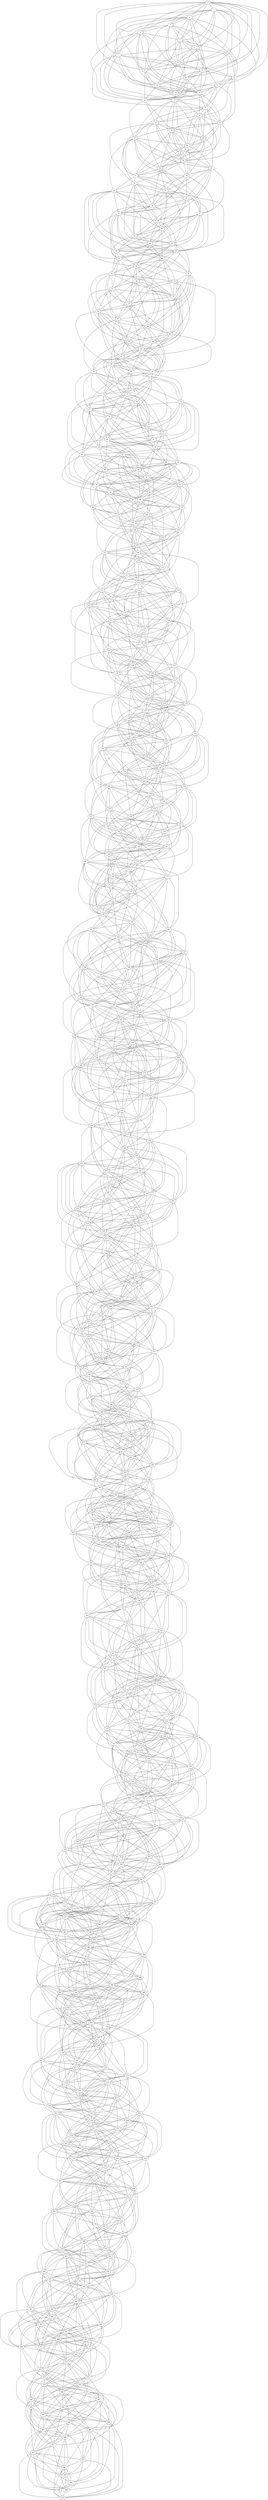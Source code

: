 strict graph G {
0;
1;
2;
3;
4;
5;
6;
7;
8;
9;
10;
11;
12;
13;
14;
15;
16;
17;
18;
19;
20;
21;
22;
23;
24;
25;
26;
27;
28;
29;
30;
31;
32;
33;
34;
35;
36;
37;
38;
39;
40;
41;
42;
43;
44;
45;
46;
47;
48;
49;
50;
51;
52;
53;
54;
55;
56;
57;
58;
59;
60;
61;
62;
63;
64;
65;
66;
67;
68;
69;
70;
71;
72;
73;
74;
75;
76;
77;
78;
79;
80;
81;
82;
83;
84;
85;
86;
87;
88;
89;
90;
91;
92;
93;
94;
95;
96;
97;
98;
99;
100;
101;
102;
103;
104;
105;
106;
107;
108;
109;
110;
111;
112;
113;
114;
115;
116;
117;
118;
119;
120;
121;
122;
123;
124;
125;
126;
127;
128;
129;
130;
131;
132;
133;
134;
135;
136;
137;
138;
139;
140;
141;
142;
143;
144;
145;
146;
147;
148;
149;
150;
151;
152;
153;
154;
155;
156;
157;
158;
159;
160;
161;
162;
163;
164;
165;
166;
167;
168;
169;
170;
171;
172;
173;
174;
175;
176;
177;
178;
179;
180;
181;
182;
183;
184;
185;
186;
187;
188;
189;
190;
191;
192;
193;
194;
195;
196;
197;
198;
199;
200;
201;
202;
203;
204;
205;
206;
207;
208;
209;
210;
211;
212;
213;
214;
215;
216;
217;
218;
219;
220;
221;
222;
223;
224;
225;
226;
227;
228;
229;
230;
231;
232;
233;
234;
235;
236;
237;
238;
239;
240;
241;
242;
243;
244;
245;
246;
247;
248;
249;
250;
251;
252;
253;
254;
255;
256;
257;
258;
259;
260;
261;
262;
263;
264;
265;
266;
267;
268;
269;
270;
271;
272;
273;
274;
275;
276;
277;
278;
279;
280;
281;
282;
283;
284;
285;
286;
287;
288;
289;
290;
291;
292;
293;
294;
295;
296;
297;
298;
299;
300;
301;
302;
303;
304;
305;
306;
307;
308;
309;
310;
311;
312;
313;
314;
315;
316;
317;
318;
319;
320;
321;
322;
323;
324;
325;
326;
327;
328;
329;
330;
331;
332;
333;
334;
335;
336;
337;
338;
339;
340;
341;
342;
343;
344;
345;
346;
347;
348;
349;
350;
351;
352;
353;
354;
355;
356;
357;
358;
359;
360;
361;
362;
363;
364;
365;
366;
367;
368;
369;
370;
371;
372;
373;
374;
375;
376;
377;
378;
379;
380;
381;
382;
383;
384;
385;
386;
387;
388;
389;
390;
391;
392;
393;
394;
395;
396;
397;
398;
399;
400;
401;
402;
403;
404;
405;
406;
407;
408;
409;
410;
411;
412;
413;
414;
415;
416;
417;
418;
419;
420;
421;
422;
423;
424;
425;
426;
427;
428;
429;
430;
431;
432;
433;
434;
435;
436;
437;
438;
439;
440;
441;
442;
443;
444;
445;
446;
447;
448;
449;
450;
451;
452;
453;
454;
455;
456;
457;
458;
459;
460;
461;
462;
463;
464;
465;
466;
467;
468;
469;
470;
471;
472;
473;
474;
475;
476;
477;
478;
479;
480;
481;
482;
483;
484;
485;
486;
487;
488;
489;
490;
491;
492;
493;
494;
495;
496;
497;
498;
499;
431 -- 437;
233 -- 238;
187 -- 189;
56 -- 61;
108 -- 110;
136 -- 143;
80 -- 81;
22 -- 28;
162 -- 172;
351 -- 357;
88 -- 92;
273 -- 277;
459 -- 462;
445 -- 447;
319 -- 322;
59 -- 60;
202 -- 203;
262 -- 268;
64 -- 69;
306 -- 310;
20 -- 26;
86 -- 90;
224 -- 226;
84 -- 89;
360 -- 366;
294 -- 299;
176 -- 177;
190 -- 196;
397 -- 406;
121 -- 125;
142 -- 151;
228 -- 232;
196 -- 197;
11 -- 15;
264 -- 268;
277 -- 281;
471 -- 473;
255 -- 263;
311 -- 313;
344 -- 351;
1 -- 8;
279 -- 282;
374 -- 382;
394 -- 396;
380 -- 387;
80 -- 87;
175 -- 176;
141 -- 143;
247 -- 249;
252 -- 253;
99 -- 106;
125 -- 129;
470 -- 475;
135 -- 139;
69 -- 72;
194 -- 202;
17 -- 27;
320 -- 321;
279 -- 283;
421 -- 429;
486 -- 491;
184 -- 193;
241 -- 245;
2 -- 14;
368 -- 369;
112 -- 116;
1 -- 5;
349 -- 353;
203 -- 211;
418 -- 424;
436 -- 442;
26 -- 32;
183 -- 193;
225 -- 226;
334 -- 343;
338 -- 346;
346 -- 348;
246 -- 253;
397 -- 403;
440 -- 445;
377 -- 382;
476 -- 481;
170 -- 175;
311 -- 315;
494 -- 497;
440 -- 446;
204 -- 209;
463 -- 465;
295 -- 303;
236 -- 241;
439 -- 443;
251 -- 258;
240 -- 250;
58 -- 62;
173 -- 176;
243 -- 250;
206 -- 208;
301 -- 302;
54 -- 65;
458 -- 465;
92 -- 101;
392 -- 404;
247 -- 253;
139 -- 147;
73 -- 82;
359 -- 364;
102 -- 104;
400 -- 407;
307 -- 309;
267 -- 268;
321 -- 328;
325 -- 332;
431 -- 436;
19 -- 27;
267 -- 276;
4 -- 17;
409 -- 418;
85 -- 92;
120 -- 127;
206 -- 210;
459 -- 460;
390 -- 396;
401 -- 408;
207 -- 208;
353 -- 360;
85 -- 90;
151 -- 153;
273 -- 282;
120 -- 129;
200 -- 201;
454 -- 457;
137 -- 140;
268 -- 269;
467 -- 469;
164 -- 168;
439 -- 445;
406 -- 407;
483 -- 484;
285 -- 287;
4 -- 13;
125 -- 134;
21 -- 22;
274 -- 277;
327 -- 334;
272 -- 282;
87 -- 95;
355 -- 359;
79 -- 83;
78 -- 79;
88 -- 90;
85 -- 87;
394 -- 399;
224 -- 234;
169 -- 174;
185 -- 194;
63 -- 65;
116 -- 122;
493 -- 495;
327 -- 335;
451 -- 454;
145 -- 149;
256 -- 261;
217 -- 219;
378 -- 388;
229 -- 237;
195 -- 197;
60 -- 64;
205 -- 211;
63 -- 69;
271 -- 277;
387 -- 393;
279 -- 280;
389 -- 396;
303 -- 312;
100 -- 105;
244 -- 251;
187 -- 191;
3 -- 4;
241 -- 247;
422 -- 425;
24 -- 26;
366 -- 375;
174 -- 181;
200 -- 204;
336 -- 342;
362 -- 369;
318 -- 325;
3 -- 8;
19 -- 20;
45 -- 48;
66 -- 74;
7 -- 14;
285 -- 292;
303 -- 311;
466 -- 467;
445 -- 452;
39 -- 47;
80 -- 85;
13 -- 16;
330 -- 338;
306 -- 309;
386 -- 394;
331 -- 336;
147 -- 148;
432 -- 440;
311 -- 312;
460 -- 463;
377 -- 381;
311 -- 314;
50 -- 58;
277 -- 280;
394 -- 404;
450 -- 457;
299 -- 304;
85 -- 89;
112 -- 119;
186 -- 196;
131 -- 133;
114 -- 119;
428 -- 432;
253 -- 258;
486 -- 493;
121 -- 129;
230 -- 235;
354 -- 359;
72 -- 78;
448 -- 456;
390 -- 393;
492 -- 499;
76 -- 85;
390 -- 399;
50 -- 60;
100 -- 103;
214 -- 220;
366 -- 370;
255 -- 264;
215 -- 218;
343 -- 347;
342 -- 349;
264 -- 265;
395 -- 402;
2 -- 13;
410 -- 415;
34 -- 41;
183 -- 184;
410 -- 416;
98 -- 105;
112 -- 120;
33 -- 35;
167 -- 172;
317 -- 323;
382 -- 387;
218 -- 223;
379 -- 380;
118 -- 119;
243 -- 251;
483 -- 490;
193 -- 198;
125 -- 126;
209 -- 215;
409 -- 417;
393 -- 400;
17 -- 22;
227 -- 235;
333 -- 340;
422 -- 431;
431 -- 434;
479 -- 490;
182 -- 186;
495 -- 498;
210 -- 212;
374 -- 385;
450 -- 455;
191 -- 192;
260 -- 262;
272 -- 279;
430 -- 432;
490 -- 495;
178 -- 182;
150 -- 161;
376 -- 382;
2 -- 9;
163 -- 165;
360 -- 365;
61 -- 66;
289 -- 299;
260 -- 266;
414 -- 419;
246 -- 255;
119 -- 121;
251 -- 256;
282 -- 286;
82 -- 88;
107 -- 115;
173 -- 174;
153 -- 154;
166 -- 173;
193 -- 194;
162 -- 171;
488 -- 497;
483 -- 488;
487 -- 493;
169 -- 176;
477 -- 482;
456 -- 457;
430 -- 433;
343 -- 350;
23 -- 27;
85 -- 88;
171 -- 178;
457 -- 462;
395 -- 403;
280 -- 287;
354 -- 364;
473 -- 478;
272 -- 276;
49 -- 52;
281 -- 282;
25 -- 27;
320 -- 323;
150 -- 155;
421 -- 426;
296 -- 302;
264 -- 269;
297 -- 304;
467 -- 471;
125 -- 131;
20 -- 27;
159 -- 167;
77 -- 85;
440 -- 447;
24 -- 30;
202 -- 206;
236 -- 238;
147 -- 154;
445 -- 451;
38 -- 40;
291 -- 294;
442 -- 451;
333 -- 339;
238 -- 241;
361 -- 371;
397 -- 398;
371 -- 382;
433 -- 440;
119 -- 125;
90 -- 98;
499 -- 494;
175 -- 177;
315 -- 321;
109 -- 114;
208 -- 212;
224 -- 232;
72 -- 76;
220 -- 223;
323 -- 331;
392 -- 400;
373 -- 384;
258 -- 259;
343 -- 349;
180 -- 185;
393 -- 395;
167 -- 174;
384 -- 387;
104 -- 109;
201 -- 203;
68 -- 72;
343 -- 345;
262 -- 266;
13 -- 20;
318 -- 323;
289 -- 297;
469 -- 477;
246 -- 251;
152 -- 153;
245 -- 250;
289 -- 292;
371 -- 375;
59 -- 67;
361 -- 366;
181 -- 187;
135 -- 142;
60 -- 63;
88 -- 89;
347 -- 355;
157 -- 169;
435 -- 441;
326 -- 335;
226 -- 230;
322 -- 330;
141 -- 146;
181 -- 186;
472 -- 474;
54 -- 56;
408 -- 414;
105 -- 110;
383 -- 389;
464 -- 465;
484 -- 491;
349 -- 350;
326 -- 327;
114 -- 117;
228 -- 233;
369 -- 379;
139 -- 148;
453 -- 457;
249 -- 258;
308 -- 313;
263 -- 265;
41 -- 43;
78 -- 83;
55 -- 63;
7 -- 8;
37 -- 40;
94 -- 97;
314 -- 316;
340 -- 348;
483 -- 491;
86 -- 96;
268 -- 271;
120 -- 131;
105 -- 108;
162 -- 170;
180 -- 182;
387 -- 397;
419 -- 425;
179 -- 186;
430 -- 434;
153 -- 157;
278 -- 284;
120 -- 130;
52 -- 59;
205 -- 215;
132 -- 135;
142 -- 152;
45 -- 51;
386 -- 390;
356 -- 360;
90 -- 91;
323 -- 324;
209 -- 216;
33 -- 38;
478 -- 486;
445 -- 450;
218 -- 219;
373 -- 382;
166 -- 172;
80 -- 82;
240 -- 241;
424 -- 428;
461 -- 471;
457 -- 461;
218 -- 226;
352 -- 357;
486 -- 490;
149 -- 151;
25 -- 32;
287 -- 293;
1 -- 6;
315 -- 319;
401 -- 406;
262 -- 270;
353 -- 362;
293 -- 298;
145 -- 153;
75 -- 80;
344 -- 348;
156 -- 158;
34 -- 45;
9 -- 10;
221 -- 229;
300 -- 308;
362 -- 366;
472 -- 478;
310 -- 318;
44 -- 46;
162 -- 168;
461 -- 468;
100 -- 104;
222 -- 229;
35 -- 41;
355 -- 356;
460 -- 466;
287 -- 291;
415 -- 423;
2 -- 11;
22 -- 29;
189 -- 192;
370 -- 372;
250 -- 255;
276 -- 280;
239 -- 243;
205 -- 210;
92 -- 98;
462 -- 468;
426 -- 434;
235 -- 236;
198 -- 201;
375 -- 383;
84 -- 94;
20 -- 25;
165 -- 166;
298 -- 306;
131 -- 135;
366 -- 374;
176 -- 182;
492 -- 498;
155 -- 164;
250 -- 251;
134 -- 137;
246 -- 256;
44 -- 48;
326 -- 330;
409 -- 413;
171 -- 182;
30 -- 36;
429 -- 436;
25 -- 26;
100 -- 106;
6 -- 16;
260 -- 267;
233 -- 237;
463 -- 464;
460 -- 469;
133 -- 135;
229 -- 231;
52 -- 56;
471 -- 476;
402 -- 409;
112 -- 114;
450 -- 453;
412 -- 419;
389 -- 391;
242 -- 249;
22 -- 34;
427 -- 430;
253 -- 257;
189 -- 196;
415 -- 420;
491 -- 492;
95 -- 98;
33 -- 37;
471 -- 472;
288 -- 295;
233 -- 236;
408 -- 416;
90 -- 100;
60 -- 61;
279 -- 284;
75 -- 84;
113 -- 118;
268 -- 273;
3 -- 10;
224 -- 230;
304 -- 308;
196 -- 198;
286 -- 293;
276 -- 285;
169 -- 177;
417 -- 422;
134 -- 144;
53 -- 56;
43 -- 49;
449 -- 451;
65 -- 69;
392 -- 402;
106 -- 108;
126 -- 131;
347 -- 351;
297 -- 299;
198 -- 204;
440 -- 444;
435 -- 439;
210 -- 213;
0 -- 2;
320 -- 326;
20 -- 21;
356 -- 359;
299 -- 306;
361 -- 369;
133 -- 139;
199 -- 205;
375 -- 381;
68 -- 75;
297 -- 305;
384 -- 392;
363 -- 364;
424 -- 431;
26 -- 31;
273 -- 279;
474 -- 480;
26 -- 27;
348 -- 351;
162 -- 165;
54 -- 60;
285 -- 290;
298 -- 305;
438 -- 442;
404 -- 408;
326 -- 334;
294 -- 303;
16 -- 18;
150 -- 160;
98 -- 101;
137 -- 145;
25 -- 28;
422 -- 426;
63 -- 67;
274 -- 279;
34 -- 38;
31 -- 36;
265 -- 266;
255 -- 258;
302 -- 304;
310 -- 317;
108 -- 109;
219 -- 221;
35 -- 38;
231 -- 241;
288 -- 297;
489 -- 493;
324 -- 325;
481 -- 482;
154 -- 164;
335 -- 340;
73 -- 81;
5 -- 8;
87 -- 99;
482 -- 487;
286 -- 288;
286 -- 292;
10 -- 17;
386 -- 389;
459 -- 463;
436 -- 438;
489 -- 499;
125 -- 133;
83 -- 93;
190 -- 194;
110 -- 113;
172 -- 173;
406 -- 410;
478 -- 483;
77 -- 84;
456 -- 462;
109 -- 115;
373 -- 380;
423 -- 427;
345 -- 353;
379 -- 385;
344 -- 345;
208 -- 215;
107 -- 114;
47 -- 51;
392 -- 397;
113 -- 124;
193 -- 195;
263 -- 267;
165 -- 167;
94 -- 96;
182 -- 187;
452 -- 453;
158 -- 166;
301 -- 309;
441 -- 446;
124 -- 128;
221 -- 227;
370 -- 373;
195 -- 200;
98 -- 102;
334 -- 340;
429 -- 435;
168 -- 173;
160 -- 161;
185 -- 191;
405 -- 414;
147 -- 152;
451 -- 455;
358 -- 362;
207 -- 213;
225 -- 234;
314 -- 321;
288 -- 292;
396 -- 401;
107 -- 110;
308 -- 310;
180 -- 184;
331 -- 337;
186 -- 190;
214 -- 221;
324 -- 331;
288 -- 294;
204 -- 213;
128 -- 133;
14 -- 18;
3 -- 6;
432 -- 435;
296 -- 298;
9 -- 14;
219 -- 223;
416 -- 419;
23 -- 33;
479 -- 488;
312 -- 315;
99 -- 104;
399 -- 404;
465 -- 468;
421 -- 428;
45 -- 50;
71 -- 73;
109 -- 116;
347 -- 350;
486 -- 492;
244 -- 252;
430 -- 435;
336 -- 341;
67 -- 70;
463 -- 471;
476 -- 477;
37 -- 44;
159 -- 160;
104 -- 110;
273 -- 281;
478 -- 481;
70 -- 73;
227 -- 228;
157 -- 165;
380 -- 383;
383 -- 385;
466 -- 473;
155 -- 165;
55 -- 61;
180 -- 187;
55 -- 56;
316 -- 321;
197 -- 201;
9 -- 12;
258 -- 262;
138 -- 144;
406 -- 414;
96 -- 100;
199 -- 209;
86 -- 94;
16 -- 19;
57 -- 64;
252 -- 261;
21 -- 27;
436 -- 441;
189 -- 194;
212 -- 217;
402 -- 406;
157 -- 162;
401 -- 409;
480 -- 482;
440 -- 442;
137 -- 144;
315 -- 316;
432 -- 436;
470 -- 477;
254 -- 256;
391 -- 394;
428 -- 433;
452 -- 460;
458 -- 462;
204 -- 212;
201 -- 202;
397 -- 407;
365 -- 368;
169 -- 171;
51 -- 58;
414 -- 418;
416 -- 420;
486 -- 488;
66 -- 71;
190 -- 192;
122 -- 124;
30 -- 35;
142 -- 148;
104 -- 107;
160 -- 165;
6 -- 8;
34 -- 36;
290 -- 297;
326 -- 333;
339 -- 344;
373 -- 377;
368 -- 375;
298 -- 303;
295 -- 304;
332 -- 340;
0 -- 4;
482 -- 491;
2 -- 5;
113 -- 119;
187 -- 196;
308 -- 311;
303 -- 307;
319 -- 323;
133 -- 136;
351 -- 356;
410 -- 412;
440 -- 443;
249 -- 259;
124 -- 129;
404 -- 405;
290 -- 293;
191 -- 197;
334 -- 339;
364 -- 367;
395 -- 405;
234 -- 236;
11 -- 14;
429 -- 431;
327 -- 337;
267 -- 271;
129 -- 133;
422 -- 429;
339 -- 342;
116 -- 119;
154 -- 163;
451 -- 453;
117 -- 123;
374 -- 383;
360 -- 361;
346 -- 353;
130 -- 131;
391 -- 398;
109 -- 111;
349 -- 352;
406 -- 411;
393 -- 397;
273 -- 274;
188 -- 198;
448 -- 454;
257 -- 263;
89 -- 96;
307 -- 315;
345 -- 352;
156 -- 161;
389 -- 395;
198 -- 206;
374 -- 379;
420 -- 426;
265 -- 271;
242 -- 244;
158 -- 163;
490 -- 494;
42 -- 43;
218 -- 225;
107 -- 112;
156 -- 159;
140 -- 149;
364 -- 371;
337 -- 339;
143 -- 148;
375 -- 380;
247 -- 252;
278 -- 279;
363 -- 366;
128 -- 129;
457 -- 464;
369 -- 374;
228 -- 229;
305 -- 310;
353 -- 363;
429 -- 438;
82 -- 91;
345 -- 346;
161 -- 166;
346 -- 349;
16 -- 21;
140 -- 147;
293 -- 301;
243 -- 249;
309 -- 317;
417 -- 425;
337 -- 345;
48 -- 49;
95 -- 101;
24 -- 31;
420 -- 428;
492 -- 494;
282 -- 285;
201 -- 207;
245 -- 247;
54 -- 62;
465 -- 466;
204 -- 211;
287 -- 295;
390 -- 391;
66 -- 72;
21 -- 26;
480 -- 486;
101 -- 107;
400 -- 408;
436 -- 440;
137 -- 139;
441 -- 448;
262 -- 269;
178 -- 179;
133 -- 137;
243 -- 246;
487 -- 490;
443 -- 448;
426 -- 428;
144 -- 154;
29 -- 35;
324 -- 330;
77 -- 83;
201 -- 206;
466 -- 474;
168 -- 170;
394 -- 401;
153 -- 158;
291 -- 296;
446 -- 448;
61 -- 68;
464 -- 467;
338 -- 341;
311 -- 317;
81 -- 86;
394 -- 403;
426 -- 433;
102 -- 105;
460 -- 468;
57 -- 61;
127 -- 132;
317 -- 318;
357 -- 366;
147 -- 153;
359 -- 368;
67 -- 71;
183 -- 189;
426 -- 431;
479 -- 481;
13 -- 15;
303 -- 309;
64 -- 67;
410 -- 420;
167 -- 173;
422 -- 427;
322 -- 326;
193 -- 202;
115 -- 122;
216 -- 223;
96 -- 97;
457 -- 465;
52 -- 60;
1 -- 2;
206 -- 216;
398 -- 403;
61 -- 62;
210 -- 217;
276 -- 277;
368 -- 376;
65 -- 70;
133 -- 138;
357 -- 364;
325 -- 329;
52 -- 54;
439 -- 441;
129 -- 134;
447 -- 455;
284 -- 288;
407 -- 413;
285 -- 293;
184 -- 190;
209 -- 210;
490 -- 497;
188 -- 199;
79 -- 80;
96 -- 99;
74 -- 80;
108 -- 115;
413 -- 418;
44 -- 47;
152 -- 158;
342 -- 347;
35 -- 45;
146 -- 151;
461 -- 469;
94 -- 101;
457 -- 463;
462 -- 469;
146 -- 152;
74 -- 79;
164 -- 167;
220 -- 227;
310 -- 316;
451 -- 458;
35 -- 43;
376 -- 385;
281 -- 284;
352 -- 355;
264 -- 270;
294 -- 305;
370 -- 378;
270 -- 276;
163 -- 171;
134 -- 140;
212 -- 216;
51 -- 59;
33 -- 34;
225 -- 232;
87 -- 98;
57 -- 58;
88 -- 94;
398 -- 405;
468 -- 473;
22 -- 26;
434 -- 438;
275 -- 282;
395 -- 400;
5 -- 13;
1 -- 9;
21 -- 24;
101 -- 108;
260 -- 263;
345 -- 351;
455 -- 460;
123 -- 129;
411 -- 418;
116 -- 124;
70 -- 75;
173 -- 175;
330 -- 336;
211 -- 215;
238 -- 245;
255 -- 261;
373 -- 374;
75 -- 79;
474 -- 482;
302 -- 308;
68 -- 73;
38 -- 42;
285 -- 289;
184 -- 185;
45 -- 52;
339 -- 345;
271 -- 279;
371 -- 379;
442 -- 448;
23 -- 30;
437 -- 442;
453 -- 456;
299 -- 308;
185 -- 192;
295 -- 301;
55 -- 65;
146 -- 147;
214 -- 219;
289 -- 298;
422 -- 432;
156 -- 163;
166 -- 170;
366 -- 371;
342 -- 350;
446 -- 447;
322 -- 328;
433 -- 441;
12 -- 20;
296 -- 297;
272 -- 281;
339 -- 347;
369 -- 373;
434 -- 435;
240 -- 245;
152 -- 160;
28 -- 33;
93 -- 95;
159 -- 163;
495 -- 499;
227 -- 230;
7 -- 19;
431 -- 433;
488 -- 496;
79 -- 84;
384 -- 389;
155 -- 161;
110 -- 111;
0 -- 10;
284 -- 287;
32 -- 37;
487 -- 494;
442 -- 445;
93 -- 103;
357 -- 367;
372 -- 380;
322 -- 327;
9 -- 16;
273 -- 283;
130 -- 136;
93 -- 97;
24 -- 28;
58 -- 59;
179 -- 183;
465 -- 472;
25 -- 30;
49 -- 57;
2 -- 3;
222 -- 225;
444 -- 445;
459 -- 464;
328 -- 335;
19 -- 26;
189 -- 195;
92 -- 100;
103 -- 108;
442 -- 449;
38 -- 46;
342 -- 344;
46 -- 52;
74 -- 82;
461 -- 465;
12 -- 21;
36 -- 44;
281 -- 285;
303 -- 310;
487 -- 495;
0 -- 9;
77 -- 80;
57 -- 62;
211 -- 213;
206 -- 215;
127 -- 130;
317 -- 319;
28 -- 32;
253 -- 254;
340 -- 341;
340 -- 347;
115 -- 123;
451 -- 459;
304 -- 305;
86 -- 91;
177 -- 179;
444 -- 450;
272 -- 278;
321 -- 324;
256 -- 259;
94 -- 98;
71 -- 75;
419 -- 422;
304 -- 307;
398 -- 404;
70 -- 77;
205 -- 212;
387 -- 394;
298 -- 304;
8 -- 14;
208 -- 213;
237 -- 243;
490 -- 492;
138 -- 140;
495 -- 496;
290 -- 296;
492 -- 493;
284 -- 290;
401 -- 403;
309 -- 319;
40 -- 44;
36 -- 38;
481 -- 490;
178 -- 184;
235 -- 242;
82 -- 86;
221 -- 225;
487 -- 492;
302 -- 306;
70 -- 79;
209 -- 217;
320 -- 329;
125 -- 128;
448 -- 450;
218 -- 220;
14 -- 20;
189 -- 191;
51 -- 60;
139 -- 144;
217 -- 218;
8 -- 9;
141 -- 145;
458 -- 463;
9 -- 15;
296 -- 305;
432 -- 441;
462 -- 470;
172 -- 174;
77 -- 78;
59 -- 68;
60 -- 66;
103 -- 109;
338 -- 345;
242 -- 245;
362 -- 368;
108 -- 112;
353 -- 364;
443 -- 447;
292 -- 295;
384 -- 393;
139 -- 143;
109 -- 113;
10 -- 18;
286 -- 289;
6 -- 11;
3 -- 9;
8 -- 15;
477 -- 479;
438 -- 440;
442 -- 452;
130 -- 133;
296 -- 303;
231 -- 234;
51 -- 56;
245 -- 246;
143 -- 145;
158 -- 159;
265 -- 267;
481 -- 489;
190 -- 197;
55 -- 60;
76 -- 79;
105 -- 106;
337 -- 340;
209 -- 213;
362 -- 364;
157 -- 168;
356 -- 364;
437 -- 440;
379 -- 387;
110 -- 114;
73 -- 80;
145 -- 152;
186 -- 192;
168 -- 172;
321 -- 325;
177 -- 178;
463 -- 469;
81 -- 90;
442 -- 447;
277 -- 283;
88 -- 95;
259 -- 263;
423 -- 429;
219 -- 224;
46 -- 47;
460 -- 467;
276 -- 281;
301 -- 307;
411 -- 412;
286 -- 291;
54 -- 64;
367 -- 368;
459 -- 468;
219 -- 222;
275 -- 279;
280 -- 283;
455 -- 462;
155 -- 160;
254 -- 260;
372 -- 379;
424 -- 432;
468 -- 472;
5 -- 6;
142 -- 150;
207 -- 212;
42 -- 46;
446 -- 451;
104 -- 112;
485 -- 486;
175 -- 180;
354 -- 362;
132 -- 138;
397 -- 401;
198 -- 205;
350 -- 355;
232 -- 240;
336 -- 338;
400 -- 404;
93 -- 100;
53 -- 63;
238 -- 240;
491 -- 494;
73 -- 85;
161 -- 165;
136 -- 137;
115 -- 117;
161 -- 170;
435 -- 436;
36 -- 43;
117 -- 122;
201 -- 210;
262 -- 271;
424 -- 426;
17 -- 19;
69 -- 71;
232 -- 239;
293 -- 302;
144 -- 145;
34 -- 44;
423 -- 424;
253 -- 259;
388 -- 398;
467 -- 470;
209 -- 218;
124 -- 125;
160 -- 164;
10 -- 14;
196 -- 199;
288 -- 296;
414 -- 416;
146 -- 148;
118 -- 128;
313 -- 317;
355 -- 362;
50 -- 56;
238 -- 244;
433 -- 438;
330 -- 333;
370 -- 379;
169 -- 175;
102 -- 106;
395 -- 398;
337 -- 346;
96 -- 101;
192 -- 198;
18 -- 22;
162 -- 167;
415 -- 418;
34 -- 46;
126 -- 128;
464 -- 471;
183 -- 191;
329 -- 334;
216 -- 222;
41 -- 47;
87 -- 97;
143 -- 146;
43 -- 50;
48 -- 55;
382 -- 389;
207 -- 211;
119 -- 126;
238 -- 243;
392 -- 405;
453 -- 459;
229 -- 238;
326 -- 328;
140 -- 143;
39 -- 46;
354 -- 361;
11 -- 18;
13 -- 17;
377 -- 378;
128 -- 136;
455 -- 458;
94 -- 102;
210 -- 211;
348 -- 354;
174 -- 177;
352 -- 360;
205 -- 206;
375 -- 382;
29 -- 32;
375 -- 377;
199 -- 210;
159 -- 168;
423 -- 428;
388 -- 399;
93 -- 98;
257 -- 259;
158 -- 164;
212 -- 213;
259 -- 260;
146 -- 153;
468 -- 470;
1 -- 11;
109 -- 112;
176 -- 183;
274 -- 283;
33 -- 42;
144 -- 151;
27 -- 28;
60 -- 62;
112 -- 118;
54 -- 57;
58 -- 63;
489 -- 497;
452 -- 458;
475 -- 478;
368 -- 371;
50 -- 59;
480 -- 485;
220 -- 226;
200 -- 202;
63 -- 68;
239 -- 246;
17 -- 23;
127 -- 135;
229 -- 234;
389 -- 394;
425 -- 426;
385 -- 387;
400 -- 406;
127 -- 134;
461 -- 467;
190 -- 193;
475 -- 481;
300 -- 302;
323 -- 332;
356 -- 363;
391 -- 397;
369 -- 375;
261 -- 268;
355 -- 357;
71 -- 77;
396 -- 399;
108 -- 117;
200 -- 207;
107 -- 111;
415 -- 417;
152 -- 156;
84 -- 95;
245 -- 248;
83 -- 90;
313 -- 319;
344 -- 349;
142 -- 145;
350 -- 352;
352 -- 362;
369 -- 376;
453 -- 458;
257 -- 264;
191 -- 199;
4 -- 5;
35 -- 40;
111 -- 118;
343 -- 351;
245 -- 249;
291 -- 301;
20 -- 24;
284 -- 289;
231 -- 239;
330 -- 337;
409 -- 416;
156 -- 162;
157 -- 163;
293 -- 300;
29 -- 40;
121 -- 126;
367 -- 370;
59 -- 63;
354 -- 357;
200 -- 208;
460 -- 461;
405 -- 411;
224 -- 229;
470 -- 474;
320 -- 325;
181 -- 183;
164 -- 165;
171 -- 181;
276 -- 278;
46 -- 49;
120 -- 124;
342 -- 346;
402 -- 403;
397 -- 402;
253 -- 255;
278 -- 287;
428 -- 434;
126 -- 132;
285 -- 288;
366 -- 372;
74 -- 78;
299 -- 307;
3 -- 7;
347 -- 353;
51 -- 54;
154 -- 156;
192 -- 194;
270 -- 278;
469 -- 475;
189 -- 190;
29 -- 36;
224 -- 235;
411 -- 413;
403 -- 407;
170 -- 174;
426 -- 429;
309 -- 313;
234 -- 239;
339 -- 349;
275 -- 283;
405 -- 412;
54 -- 61;
407 -- 414;
104 -- 108;
478 -- 485;
495 -- 491;
396 -- 402;
226 -- 227;
380 -- 382;
53 -- 62;
70 -- 78;
249 -- 255;
484 -- 485;
260 -- 264;
441 -- 445;
183 -- 190;
160 -- 162;
282 -- 283;
335 -- 337;
280 -- 281;
456 -- 458;
233 -- 234;
305 -- 308;
407 -- 412;
412 -- 415;
205 -- 207;
103 -- 111;
29 -- 39;
488 -- 493;
411 -- 417;
138 -- 141;
163 -- 167;
355 -- 361;
274 -- 282;
371 -- 376;
49 -- 54;
405 -- 407;
49 -- 50;
24 -- 27;
438 -- 446;
416 -- 421;
476 -- 478;
172 -- 180;
31 -- 33;
358 -- 366;
291 -- 299;
271 -- 275;
211 -- 217;
335 -- 342;
282 -- 287;
373 -- 378;
34 -- 39;
147 -- 156;
36 -- 41;
236 -- 237;
90 -- 101;
187 -- 188;
114 -- 123;
300 -- 303;
348 -- 350;
89 -- 99;
237 -- 242;
378 -- 386;
24 -- 25;
144 -- 148;
258 -- 263;
171 -- 175;
423 -- 432;
235 -- 237;
85 -- 91;
185 -- 190;
242 -- 246;
240 -- 248;
408 -- 412;
457 -- 458;
330 -- 331;
407 -- 408;
387 -- 392;
494 -- 495;
213 -- 218;
476 -- 480;
389 -- 397;
318 -- 321;
379 -- 386;
386 -- 393;
414 -- 423;
333 -- 334;
388 -- 390;
174 -- 179;
205 -- 213;
187 -- 197;
232 -- 235;
381 -- 391;
461 -- 470;
317 -- 325;
386 -- 391;
150 -- 158;
266 -- 271;
226 -- 231;
294 -- 304;
297 -- 303;
484 -- 489;
430 -- 437;
471 -- 475;
324 -- 328;
48 -- 53;
357 -- 359;
321 -- 326;
28 -- 30;
132 -- 137;
225 -- 233;
249 -- 256;
435 -- 437;
89 -- 92;
376 -- 383;
444 -- 448;
117 -- 118;
255 -- 262;
38 -- 39;
414 -- 421;
351 -- 355;
364 -- 368;
158 -- 160;
453 -- 460;
221 -- 226;
473 -- 475;
170 -- 176;
456 -- 464;
81 -- 82;
340 -- 346;
203 -- 208;
315 -- 318;
131 -- 132;
154 -- 165;
325 -- 331;
447 -- 454;
220 -- 221;
76 -- 81;
477 -- 485;
119 -- 122;
186 -- 195;
219 -- 220;
182 -- 190;
22 -- 31;
71 -- 72;
231 -- 238;
0 -- 5;
307 -- 313;
136 -- 142;
414 -- 422;
413 -- 416;
129 -- 132;
82 -- 90;
107 -- 113;
441 -- 444;
253 -- 260;
95 -- 96;
319 -- 321;
328 -- 329;
216 -- 218;
56 -- 62;
87 -- 93;
289 -- 290;
318 -- 322;
396 -- 400;
126 -- 127;
252 -- 259;
188 -- 200;
447 -- 453;
478 -- 480;
385 -- 386;
116 -- 120;
270 -- 274;
6 -- 13;
205 -- 214;
415 -- 419;
195 -- 201;
143 -- 147;
63 -- 70;
156 -- 160;
287 -- 290;
4 -- 14;
203 -- 210;
292 -- 302;
443 -- 449;
173 -- 180;
86 -- 89;
211 -- 214;
15 -- 17;
197 -- 200;
182 -- 188;
212 -- 214;
242 -- 247;
131 -- 138;
475 -- 480;
7 -- 17;
230 -- 236;
7 -- 9;
149 -- 155;
141 -- 148;
263 -- 268;
135 -- 141;
291 -- 298;
117 -- 121;
45 -- 47;
69 -- 78;
109 -- 110;
92 -- 96;
227 -- 232;
115 -- 118;
3 -- 5;
96 -- 102;
65 -- 66;
48 -- 54;
103 -- 105;
404 -- 411;
225 -- 227;
247 -- 251;
417 -- 420;
454 -- 458;
241 -- 242;
388 -- 400;
480 -- 489;
167 -- 168;
419 -- 421;
423 -- 433;
198 -- 202;
21 -- 28;
290 -- 291;
89 -- 91;
289 -- 296;
287 -- 289;
408 -- 410;
52 -- 53;
108 -- 116;
217 -- 221;
15 -- 21;
75 -- 81;
231 -- 233;
251 -- 253;
244 -- 246;
223 -- 230;
38 -- 44;
148 -- 151;
7 -- 18;
405 -- 413;
139 -- 146;
68 -- 74;
88 -- 93;
272 -- 274;
128 -- 134;
76 -- 78;
294 -- 306;
296 -- 301;
377 -- 386;
345 -- 350;
202 -- 208;
358 -- 368;
268 -- 270;
465 -- 469;
423 -- 430;
399 -- 407;
363 -- 367;
369 -- 378;
131 -- 136;
403 -- 409;
142 -- 149;
94 -- 100;
204 -- 214;
200 -- 206;
12 -- 15;
411 -- 416;
338 -- 344;
370 -- 377;
295 -- 302;
343 -- 348;
252 -- 257;
7 -- 16;
312 -- 316;
78 -- 84;
316 -- 320;
1 -- 3;
110 -- 112;
174 -- 180;
83 -- 89;
39 -- 48;
93 -- 101;
297 -- 301;
73 -- 77;
24 -- 29;
473 -- 474;
261 -- 264;
184 -- 189;
331 -- 335;
34 -- 40;
88 -- 96;
424 -- 427;
166 -- 171;
257 -- 266;
350 -- 356;
292 -- 296;
174 -- 178;
268 -- 272;
125 -- 130;
217 -- 222;
123 -- 124;
277 -- 284;
308 -- 315;
352 -- 358;
417 -- 427;
391 -- 400;
72 -- 75;
362 -- 367;
258 -- 260;
179 -- 181;
159 -- 161;
239 -- 245;
283 -- 286;
265 -- 269;
393 -- 401;
474 -- 477;
403 -- 410;
227 -- 234;
199 -- 207;
10 -- 15;
163 -- 164;
328 -- 336;
413 -- 419;
203 -- 207;
291 -- 300;
75 -- 83;
141 -- 144;
184 -- 188;
73 -- 84;
271 -- 276;
278 -- 282;
332 -- 337;
181 -- 188;
206 -- 209;
324 -- 332;
122 -- 123;
158 -- 165;
362 -- 370;
126 -- 130;
402 -- 410;
424 -- 430;
145 -- 151;
127 -- 136;
230 -- 232;
288 -- 289;
312 -- 318;
32 -- 35;
137 -- 143;
340 -- 344;
373 -- 376;
127 -- 131;
382 -- 388;
84 -- 90;
181 -- 189;
182 -- 191;
252 -- 260;
142 -- 154;
468 -- 475;
91 -- 97;
396 -- 397;
227 -- 236;
84 -- 86;
313 -- 315;
476 -- 482;
116 -- 123;
439 -- 447;
232 -- 237;
251 -- 259;
113 -- 122;
456 -- 465;
316 -- 319;
111 -- 117;
200 -- 205;
324 -- 329;
226 -- 228;
242 -- 248;
439 -- 446;
488 -- 494;
301 -- 310;
484 -- 488;
327 -- 336;
300 -- 304;
381 -- 384;
358 -- 360;
134 -- 141;
130 -- 137;
193 -- 199;
241 -- 246;
401 -- 405;
437 -- 439;
427 -- 433;
132 -- 133;
195 -- 203;
305 -- 314;
144 -- 153;
374 -- 375;
427 -- 434;
373 -- 383;
314 -- 323;
416 -- 417;
56 -- 57;
26 -- 30;
383 -- 388;
180 -- 186;
427 -- 429;
295 -- 300;
86 -- 95;
371 -- 380;
195 -- 199;
318 -- 324;
226 -- 233;
86 -- 92;
480 -- 488;
37 -- 43;
437 -- 443;
462 -- 471;
392 -- 403;
40 -- 42;
231 -- 240;
298 -- 307;
479 -- 487;
223 -- 231;
256 -- 260;
251 -- 260;
99 -- 103;
278 -- 280;
421 -- 425;
22 -- 30;
152 -- 157;
150 -- 157;
151 -- 159;
266 -- 274;
181 -- 184;
216 -- 217;
213 -- 216;
215 -- 219;
204 -- 210;
241 -- 244;
428 -- 431;
358 -- 363;
429 -- 430;
37 -- 45;
203 -- 204;
409 -- 411;
287 -- 292;
308 -- 314;
346 -- 347;
244 -- 245;
2 -- 12;
138 -- 143;
91 -- 95;
332 -- 342;
43 -- 51;
66 -- 67;
112 -- 117;
193 -- 196;
452 -- 457;
58 -- 65;
443 -- 446;
146 -- 155;
75 -- 76;
356 -- 365;
313 -- 316;
347 -- 354;
399 -- 408;
86 -- 93;
281 -- 286;
70 -- 74;
248 -- 251;
328 -- 330;
448 -- 449;
106 -- 111;
410 -- 418;
266 -- 273;
236 -- 239;
483 -- 485;
432 -- 439;
32 -- 36;
484 -- 492;
384 -- 386;
348 -- 353;
121 -- 122;
221 -- 230;
234 -- 242;
185 -- 195;
20 -- 23;
250 -- 254;
135 -- 137;
1 -- 12;
55 -- 59;
17 -- 24;
91 -- 93;
43 -- 47;
328 -- 332;
74 -- 83;
369 -- 377;
320 -- 328;
33 -- 41;
474 -- 478;
410 -- 419;
418 -- 422;
130 -- 135;
465 -- 471;
33 -- 40;
155 -- 157;
128 -- 135;
215 -- 221;
0 -- 8;
31 -- 37;
415 -- 421;
378 -- 384;
371 -- 381;
79 -- 81;
431 -- 435;
420 -- 424;
1 -- 7;
32 -- 39;
335 -- 336;
29 -- 37;
308 -- 312;
149 -- 156;
226 -- 232;
444 -- 446;
44 -- 45;
123 -- 131;
40 -- 43;
478 -- 484;
73 -- 83;
146 -- 149;
59 -- 69;
223 -- 232;
16 -- 20;
149 -- 152;
50 -- 55;
290 -- 295;
188 -- 189;
493 -- 499;
4 -- 18;
250 -- 256;
341 -- 350;
300 -- 307;
141 -- 149;
473 -- 476;
208 -- 211;
310 -- 315;
359 -- 367;
72 -- 80;
61 -- 67;
220 -- 225;
415 -- 425;
118 -- 127;
139 -- 141;
320 -- 322;
111 -- 116;
261 -- 262;
18 -- 24;
234 -- 240;
327 -- 329;
177 -- 182;
338 -- 347;
159 -- 166;
161 -- 169;
427 -- 428;
420 -- 423;
115 -- 119;
180 -- 189;
455 -- 464;
370 -- 380;
490 -- 491;
41 -- 48;
272 -- 275;
199 -- 204;
378 -- 385;
42 -- 47;
314 -- 320;
237 -- 244;
302 -- 305;
48 -- 50;
404 -- 410;
128 -- 130;
456 -- 461;
393 -- 398;
462 -- 467;
496 -- 498;
139 -- 140;
225 -- 231;
3 -- 12;
232 -- 236;
361 -- 370;
463 -- 466;
100 -- 107;
386 -- 388;
87 -- 94;
140 -- 148;
77 -- 82;
237 -- 239;
344 -- 347;
243 -- 254;
252 -- 258;
83 -- 87;
389 -- 393;
177 -- 184;
438 -- 439;
493 -- 497;
213 -- 219;
97 -- 104;
21 -- 25;
69 -- 77;
145 -- 147;
328 -- 333;
318 -- 319;
354 -- 360;
19 -- 23;
90 -- 99;
435 -- 438;
194 -- 197;
223 -- 226;
417 -- 424;
270 -- 271;
176 -- 179;
171 -- 176;
452 -- 456;
464 -- 466;
450 -- 456;
193 -- 201;
391 -- 396;
95 -- 100;
436 -- 444;
18 -- 23;
374 -- 376;
361 -- 363;
167 -- 171;
213 -- 214;
467 -- 474;
272 -- 280;
288 -- 298;
40 -- 41;
173 -- 179;
35 -- 36;
319 -- 320;
152 -- 159;
19 -- 25;
149 -- 154;
244 -- 248;
415 -- 424;
39 -- 45;
450 -- 454;
436 -- 443;
135 -- 138;
192 -- 193;
301 -- 308;
35 -- 39;
26 -- 29;
95 -- 97;
425 -- 428;
64 -- 65;
449 -- 453;
247 -- 250;
104 -- 105;
104 -- 106;
134 -- 142;
161 -- 162;
228 -- 235;
391 -- 395;
244 -- 247;
290 -- 294;
304 -- 310;
4 -- 12;
197 -- 203;
258 -- 264;
465 -- 470;
50 -- 57;
153 -- 160;
249 -- 257;
313 -- 314;
367 -- 369;
462 -- 466;
399 -- 400;
412 -- 416;
172 -- 175;
333 -- 338;
23 -- 24;
173 -- 178;
251 -- 257;
430 -- 436;
291 -- 297;
322 -- 323;
322 -- 329;
390 -- 392;
64 -- 68;
224 -- 233;
341 -- 351;
396 -- 398;
466 -- 472;
138 -- 145;
485 -- 491;
97 -- 102;
309 -- 316;
393 -- 399;
329 -- 332;
333 -- 335;
475 -- 483;
459 -- 467;
390 -- 395;
5 -- 12;
434 -- 437;
41 -- 46;
262 -- 264;
489 -- 498;
314 -- 324;
406 -- 412;
118 -- 124;
75 -- 85;
353 -- 356;
207 -- 210;
65 -- 67;
429 -- 437;
334 -- 338;
425 -- 432;
385 -- 390;
2 -- 7;
492 -- 497;
387 -- 396;
331 -- 334;
69 -- 76;
365 -- 374;
438 -- 444;
395 -- 406;
411 -- 420;
127 -- 133;
325 -- 327;
485 -- 489;
413 -- 422;
37 -- 42;
78 -- 82;
266 -- 269;
356 -- 361;
423 -- 434;
70 -- 76;
335 -- 338;
116 -- 125;
439 -- 442;
58 -- 67;
468 -- 476;
286 -- 290;
437 -- 444;
220 -- 222;
454 -- 461;
187 -- 194;
370 -- 375;
358 -- 365;
282 -- 288;
53 -- 58;
208 -- 214;
237 -- 245;
469 -- 474;
376 -- 380;
248 -- 253;
49 -- 53;
356 -- 357;
32 -- 38;
413 -- 423;
412 -- 418;
417 -- 426;
337 -- 343;
114 -- 122;
309 -- 315;
234 -- 243;
377 -- 385;
454 -- 460;
172 -- 179;
194 -- 200;
221 -- 222;
458 -- 464;
224 -- 236;
19 -- 22;
148 -- 150;
352 -- 361;
402 -- 404;
148 -- 152;
358 -- 359;
399 -- 405;
425 -- 431;
169 -- 178;
258 -- 265;
55 -- 62;
0 -- 1;
110 -- 115;
199 -- 208;
269 -- 275;
214 -- 217;
269 -- 273;
443 -- 444;
163 -- 170;
19 -- 21;
194 -- 201;
89 -- 95;
186 -- 193;
270 -- 275;
306 -- 313;
228 -- 230;
306 -- 314;
206 -- 214;
1 -- 10;
246 -- 248;
338 -- 342;
43 -- 46;
407 -- 410;
292 -- 294;
305 -- 313;
228 -- 231;
136 -- 138;
349 -- 351;
30 -- 31;
27 -- 30;
125 -- 132;
42 -- 44;
114 -- 121;
477 -- 481;
292 -- 300;
362 -- 365;
458 -- 459;
359 -- 360;
68 -- 71;
447 -- 449;
179 -- 185;
422 -- 430;
372 -- 385;
319 -- 324;
69 -- 75;
84 -- 92;
48 -- 51;
212 -- 218;
330 -- 339;
383 -- 386;
212 -- 219;
277 -- 285;
203 -- 212;
183 -- 192;
406 -- 415;
89 -- 94;
309 -- 318;
222 -- 224;
47 -- 52;
11 -- 16;
140 -- 146;
265 -- 268;
269 -- 271;
372 -- 381;
312 -- 317;
306 -- 315;
261 -- 265;
274 -- 281;
329 -- 331;
336 -- 344;
472 -- 476;
53 -- 61;
269 -- 274;
412 -- 417;
12 -- 19;
310 -- 311;
140 -- 150;
472 -- 477;
132 -- 139;
70 -- 72;
124 -- 126;
2 -- 8;
223 -- 227;
122 -- 126;
48 -- 56;
418 -- 419;
333 -- 341;
279 -- 281;
441 -- 447;
449 -- 455;
80 -- 86;
176 -- 178;
151 -- 154;
473 -- 480;
381 -- 382;
23 -- 31;
293 -- 296;
316 -- 318;
469 -- 476;
28 -- 29;
39 -- 42;
197 -- 204;
475 -- 482;
195 -- 202;
20 -- 28;
27 -- 32;
290 -- 299;
485 -- 487;
348 -- 352;
41 -- 44;
113 -- 116;
468 -- 469;
47 -- 53;
93 -- 102;
192 -- 195;
66 -- 73;
353 -- 357;
97 -- 106;
196 -- 202;
172 -- 177;
323 -- 330;
122 -- 127;
106 -- 110;
339 -- 343;
387 -- 395;
433 -- 437;
81 -- 83;
452 -- 454;
30 -- 38;
223 -- 229;
466 -- 475;
413 -- 420;
222 -- 228;
74 -- 77;
37 -- 41;
293 -- 295;
98 -- 103;
101 -- 102;
223 -- 228;
291 -- 295;
81 -- 88;
425 -- 434;
344 -- 346;
65 -- 71;
237 -- 238;
468 -- 471;
0 -- 6;
25 -- 29;
104 -- 111;
274 -- 280;
332 -- 341;
94 -- 99;
220 -- 228;
448 -- 453;
175 -- 178;
31 -- 35;
250 -- 257;
154 -- 162;
51 -- 61;
105 -- 109;
23 -- 32;
129 -- 131;
23 -- 28;
444 -- 452;
52 -- 58;
171 -- 180;
130 -- 134;
365 -- 367;
230 -- 239;
275 -- 277;
164 -- 170;
42 -- 48;
126 -- 129;
120 -- 122;
256 -- 257;
403 -- 404;
331 -- 332;
234 -- 241;
211 -- 216;
474 -- 479;
466 -- 471;
72 -- 79;
448 -- 455;
230 -- 238;
289 -- 300;
8 -- 11;
380 -- 385;
446 -- 449;
151 -- 155;
157 -- 167;
393 -- 402;
4 -- 16;
136 -- 141;
359 -- 363;
354 -- 363;
326 -- 331;
481 -- 487;
13 -- 19;
240 -- 249;
244 -- 250;
22 -- 32;
377 -- 384;
452 -- 459;
271 -- 278;
4 -- 15;
325 -- 326;
243 -- 253;
69 -- 74;
242 -- 250;
350 -- 354;
443 -- 450;
5 -- 14;
474 -- 483;
255 -- 256;
304 -- 309;
307 -- 314;
372 -- 384;
280 -- 286;
46 -- 51;
118 -- 120;
199 -- 211;
407 -- 411;
177 -- 183;
113 -- 123;
220 -- 229;
167 -- 170;
496 -- 499;
52 -- 55;
114 -- 116;
188 -- 197;
262 -- 263;
270 -- 273;
101 -- 106;
155 -- 163;
434 -- 439;
405 -- 409;
371 -- 383;
187 -- 195;
169 -- 173;
491 -- 499;
121 -- 128;
138 -- 142;
472 -- 473;
249 -- 252;
299 -- 303;
473 -- 479;
181 -- 182;
144 -- 146;
41 -- 42;
335 -- 339;
367 -- 372;
183 -- 186;
414 -- 417;
53 -- 57;
37 -- 46;
267 -- 270;
105 -- 111;
107 -- 109;
305 -- 312;
14 -- 16;
442 -- 450;
361 -- 365;
64 -- 70;
100 -- 102;
66 -- 68;
121 -- 123;
256 -- 264;
480 -- 484;
323 -- 326;
379 -- 388;
402 -- 408;
278 -- 286;
360 -- 363;
172 -- 176;
98 -- 106;
222 -- 230;
292 -- 293;
323 -- 325;
295 -- 297;
413 -- 421;
425 -- 433;
449 -- 456;
488 -- 495;
87 -- 96;
47 -- 50;
283 -- 284;
115 -- 121;
372 -- 383;
0 -- 3;
180 -- 188;
454 -- 459;
455 -- 461;
481 -- 485;
201 -- 209;
459 -- 466;
384 -- 390;
15 -- 18;
12 -- 13;
149 -- 153;
275 -- 284;
239 -- 241;
267 -- 272;
300 -- 306;
321 -- 322;
336 -- 345;
137 -- 141;
307 -- 311;
266 -- 272;
60 -- 67;
166 -- 169;
418 -- 421;
256 -- 263;
257 -- 265;
419 -- 420;
394 -- 402;
479 -- 486;
350 -- 353;
254 -- 255;
376 -- 384;
391 -- 392;
486 -- 487;
461 -- 464;
99 -- 101;
183 -- 188;
83 -- 92;
14 -- 15;
168 -- 174;
113 -- 117;
29 -- 38;
266 -- 268;
147 -- 155;
171 -- 179;
259 -- 262;
388 -- 395;
409 -- 412;
374 -- 381;
44 -- 49;
51 -- 57;
160 -- 166;
357 -- 361;
108 -- 113;
172 -- 178;
337 -- 342;
376 -- 381;
485 -- 490;
309 -- 312;
22 -- 33;
398 -- 401;
482 -- 492;
185 -- 187;
151 -- 158;
231 -- 235;
411 -- 415;
64 -- 71;
17 -- 25;
455 -- 463;
327 -- 332;
365 -- 372;
277 -- 286;
330 -- 334;
340 -- 343;
138 -- 139;
50 -- 53;
121 -- 130;
356 -- 366;
132 -- 136;
114 -- 124;
238 -- 242;
283 -- 288;
229 -- 233;
255 -- 259;
305 -- 311;
341 -- 349;
215 -- 222;
321 -- 327;
31 -- 34;
151 -- 156;
150 -- 159;
257 -- 261;
136 -- 140;
274 -- 278;
71 -- 74;
264 -- 267;
28 -- 31;
5 -- 10;
33 -- 43;
103 -- 110;
202 -- 209;
97 -- 103;
176 -- 184;
287 -- 294;
348 -- 355;
184 -- 191;
306 -- 312;
346 -- 352;
58 -- 64;
159 -- 164;
163 -- 169;
293 -- 299;
317 -- 322;
27 -- 31;
168 -- 175;
359 -- 365;
483 -- 486;
150 -- 156;
329 -- 337;
316 -- 317;
419 -- 427;
463 -- 470;
360 -- 367;
462 -- 472;
13 -- 18;
348 -- 349;
206 -- 217;
267 -- 269;
392 -- 399;
237 -- 240;
142 -- 153;
177 -- 181;
185 -- 188;
416 -- 418;
444 -- 451;
473 -- 481;
99 -- 102;
368 -- 377;
144 -- 150;
357 -- 363;
71 -- 76;
438 -- 443;
482 -- 488;
111 -- 112;
450 -- 451;
298 -- 301;
311 -- 316;
13 -- 21;
307 -- 312;
273 -- 275;
103 -- 107;
265 -- 272;
56 -- 64;
434 -- 436;
275 -- 280;
372 -- 378;
261 -- 267;
482 -- 486;
73 -- 79;
222 -- 223;
239 -- 247;
438 -- 445;
294 -- 300;
334 -- 342;
329 -- 336;
192 -- 196;
62 -- 66;
437 -- 441;
427 -- 431;
102 -- 103;
381 -- 389;
310 -- 312;
427 -- 435;
175 -- 179;
467 -- 472;
482 -- 485;
470 -- 478;
453 -- 454;
57 -- 59;
378 -- 387;
487 -- 491;
349 -- 354;
499 -- 497;
269 -- 277;
481 -- 484;
339 -- 348;
449 -- 452;
243 -- 252;
117 -- 124;
413 -- 414;
161 -- 168;
319 -- 325;
341 -- 344;
477 -- 484;
224 -- 225;
84 -- 91;
258 -- 261;
467 -- 473;
165 -- 168;
79 -- 82;
164 -- 166;
403 -- 408;
66 -- 69;
399 -- 406;
87 -- 88;
62 -- 65;
2 -- 6;
118 -- 126;
3 -- 11;
72 -- 74;
400 -- 401;
456 -- 463;
198 -- 207;
425 -- 430;
174 -- 175;
170 -- 173;
358 -- 364;
365 -- 375;
341 -- 343;
433 -- 439;
328 -- 331;
492 -- 496;
111 -- 115;
155 -- 162;
470 -- 472;
265 -- 270;
491 -- 498;
373 -- 381;
23 -- 25;
394 -- 398;
88 -- 97;
198 -- 203;
273 -- 278;
336 -- 343;
445 -- 446;
208 -- 209;
477 -- 483;
178 -- 181;
379 -- 382;
65 -- 68;
191 -- 198;
320 -- 327;
246 -- 254;
204 -- 215;
420 -- 421;
306 -- 311;
390 -- 398;
217 -- 220;
186 -- 191;
285 -- 291;
292 -- 301;
218 -- 224;
6 -- 10;
164 -- 169;
355 -- 360;
91 -- 92;
345 -- 354;
36 -- 42;
435 -- 440;
358 -- 367;
6 -- 15;
489 -- 496;
76 -- 82;
479 -- 484;
385 -- 391;
298 -- 299;
449 -- 454;
215 -- 216;
476 -- 479;
36 -- 45;
235 -- 239;
54 -- 55;
118 -- 129;
5 -- 11;
254 -- 259;
276 -- 279;
452 -- 455;
376 -- 379;
63 -- 64;
106 -- 107;
426 -- 432;
216 -- 221;
280 -- 284;
216 -- 219;
338 -- 340;
4 -- 11;
334 -- 341;
266 -- 270;
428 -- 429;
269 -- 276;
235 -- 243;
113 -- 121;
335 -- 341;
154 -- 158;
441 -- 443;
479 -- 483;
263 -- 266;
53 -- 59;
464 -- 469;
447 -- 448;
67 -- 72;
493 -- 494;
498 -- 497;
248 -- 249;
248 -- 254;
62 -- 68;
404 -- 409;
123 -- 127;
39 -- 49;
364 -- 370;
460 -- 470;
62 -- 67;
254 -- 261;
261 -- 263;
479 -- 489;
0 -- 11;
117 -- 119;
365 -- 373;
374 -- 380;
6 -- 7;
8 -- 10;
52 -- 57;
140 -- 145;
346 -- 351;
17 -- 26;
91 -- 98;
483 -- 489;
240 -- 247;
248 -- 250;
39 -- 40;
229 -- 236;
314 -- 322;
157 -- 166;
99 -- 105;
225 -- 228;
283 -- 285;
182 -- 185;
332 -- 333;
76 -- 77;
194 -- 203;
294 -- 302;
329 -- 333;
0 -- 7;
451 -- 457;
170 -- 177;
76 -- 80;
355 -- 358;
408 -- 409;
363 -- 369;
190 -- 191;
78 -- 85;
297 -- 302;
0 -- 12;
352 -- 359;
185 -- 196;
313 -- 320;
388 -- 396;
388 -- 394;
381 -- 390;
377 -- 383;
281 -- 283;
248 -- 252;
186 -- 194;
378 -- 389;
92 -- 99;
61 -- 63;
87 -- 91;
252 -- 254;
49 -- 55;
392 -- 401;
78 -- 81;
446 -- 450;
202 -- 207;
34 -- 47;
40 -- 45;
135 -- 143;
371 -- 378;
1 -- 4;
494 -- 496;
484 -- 487;
147 -- 150;
120 -- 128;
148 -- 149;
477 -- 480;
233 -- 235;
240 -- 244;
241 -- 248;
317 -- 324;
368 -- 372;
214 -- 215;
97 -- 105;
227 -- 233;
132 -- 134;
9 -- 18;
267 -- 275;
276 -- 284;
114 -- 120;
351 -- 358;
445 -- 449;
157 -- 161;
247 -- 254;
187 -- 192;
115 -- 120;
197 -- 205;
475 -- 476;
10 -- 16;
49 -- 56;
81 -- 89;
30 -- 37;
134 -- 143;
327 -- 333;
488 -- 490;
58 -- 66;
196 -- 200;
119 -- 123;
421 -- 424;
}
